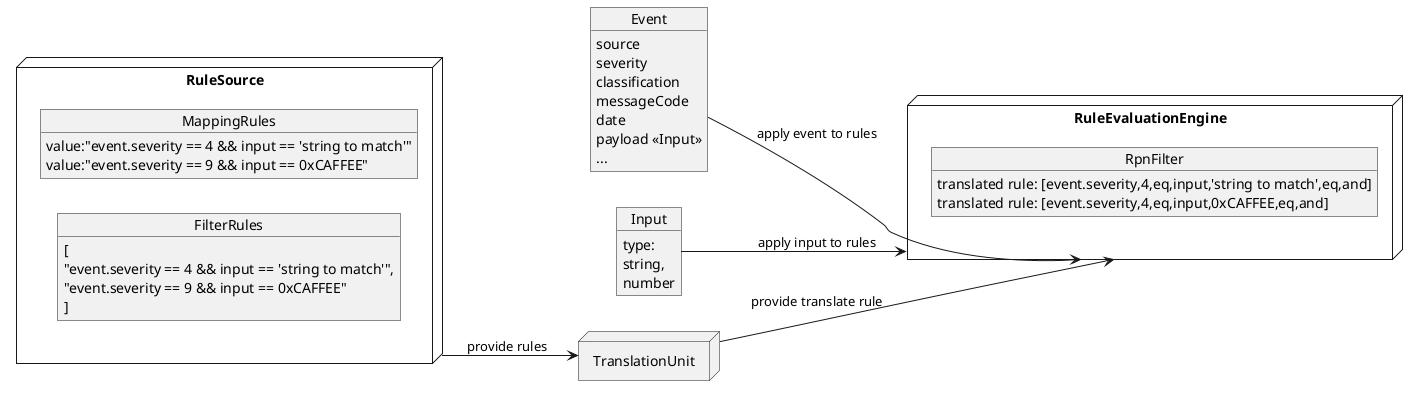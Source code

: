 @startuml
left to right direction

node RuleSource {
  object MappingRules {
    value:"event.severity == 4 && input == 'string to match'"
    value:"event.severity == 9 && input == 0xCAFFEE"
  }
  object FilterRules {
    [
      "event.severity == 4 && input == 'string to match'",
      "event.severity == 9 && input == 0xCAFFEE"
    ]
  }
}

node TranslationUnit {
}

object Event{
  source
  severity
  classification
  messageCode
  date
  payload <<Input>>
...
}

object Input {
  type:
    string,
    number
}

node RuleEvaluationEngine {
  object RpnFilter {
    translated rule: [event.severity,4,eq,input,'string to match',eq,and]
  }
  object RpnFilter {
    translated rule: [event.severity,4,eq,input,0xCAFFEE,eq,and]
  }
}

RuleSource --> TranslationUnit: provide rules
TranslationUnit --> RuleEvaluationEngine: provide translate rule
Event --> RuleEvaluationEngine: apply event to rules
Input --> RuleEvaluationEngine: apply input to rules


@enduml


